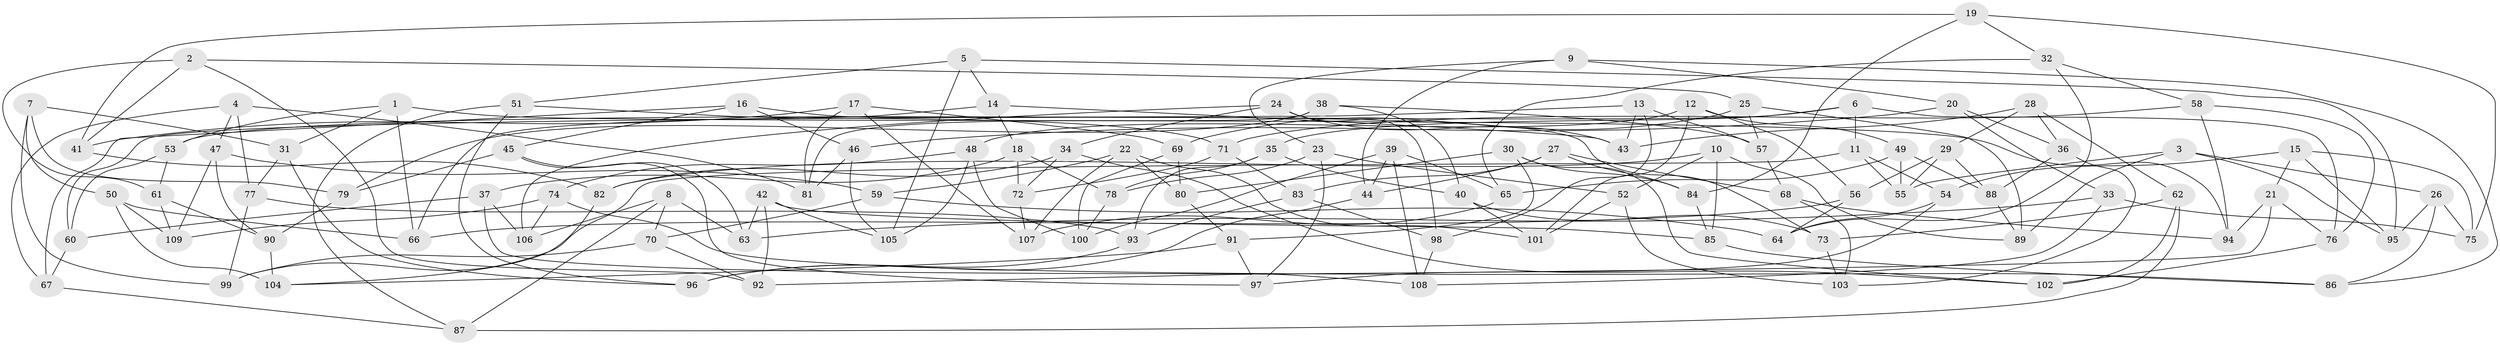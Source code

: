 // Generated by graph-tools (version 1.1) at 2025/59/03/09/25 04:59:16]
// undirected, 109 vertices, 218 edges
graph export_dot {
graph [start="1"]
  node [color=gray90,style=filled];
  1;
  2;
  3;
  4;
  5;
  6;
  7;
  8;
  9;
  10;
  11;
  12;
  13;
  14;
  15;
  16;
  17;
  18;
  19;
  20;
  21;
  22;
  23;
  24;
  25;
  26;
  27;
  28;
  29;
  30;
  31;
  32;
  33;
  34;
  35;
  36;
  37;
  38;
  39;
  40;
  41;
  42;
  43;
  44;
  45;
  46;
  47;
  48;
  49;
  50;
  51;
  52;
  53;
  54;
  55;
  56;
  57;
  58;
  59;
  60;
  61;
  62;
  63;
  64;
  65;
  66;
  67;
  68;
  69;
  70;
  71;
  72;
  73;
  74;
  75;
  76;
  77;
  78;
  79;
  80;
  81;
  82;
  83;
  84;
  85;
  86;
  87;
  88;
  89;
  90;
  91;
  92;
  93;
  94;
  95;
  96;
  97;
  98;
  99;
  100;
  101;
  102;
  103;
  104;
  105;
  106;
  107;
  108;
  109;
  1 -- 31;
  1 -- 66;
  1 -- 94;
  1 -- 53;
  2 -- 25;
  2 -- 61;
  2 -- 92;
  2 -- 41;
  3 -- 95;
  3 -- 55;
  3 -- 89;
  3 -- 26;
  4 -- 81;
  4 -- 67;
  4 -- 77;
  4 -- 47;
  5 -- 14;
  5 -- 51;
  5 -- 95;
  5 -- 105;
  6 -- 11;
  6 -- 35;
  6 -- 53;
  6 -- 76;
  7 -- 79;
  7 -- 31;
  7 -- 50;
  7 -- 99;
  8 -- 106;
  8 -- 70;
  8 -- 63;
  8 -- 87;
  9 -- 86;
  9 -- 44;
  9 -- 20;
  9 -- 23;
  10 -- 89;
  10 -- 82;
  10 -- 85;
  10 -- 52;
  11 -- 55;
  11 -- 54;
  11 -- 99;
  12 -- 48;
  12 -- 101;
  12 -- 56;
  12 -- 49;
  13 -- 60;
  13 -- 98;
  13 -- 57;
  13 -- 43;
  14 -- 43;
  14 -- 66;
  14 -- 18;
  15 -- 95;
  15 -- 75;
  15 -- 54;
  15 -- 21;
  16 -- 46;
  16 -- 73;
  16 -- 45;
  16 -- 67;
  17 -- 41;
  17 -- 69;
  17 -- 107;
  17 -- 81;
  18 -- 72;
  18 -- 37;
  18 -- 78;
  19 -- 41;
  19 -- 75;
  19 -- 84;
  19 -- 32;
  20 -- 36;
  20 -- 33;
  20 -- 46;
  21 -- 76;
  21 -- 94;
  21 -- 92;
  22 -- 80;
  22 -- 101;
  22 -- 59;
  22 -- 107;
  23 -- 52;
  23 -- 78;
  23 -- 97;
  24 -- 106;
  24 -- 43;
  24 -- 34;
  24 -- 98;
  25 -- 57;
  25 -- 89;
  25 -- 69;
  26 -- 95;
  26 -- 75;
  26 -- 86;
  27 -- 44;
  27 -- 83;
  27 -- 84;
  27 -- 68;
  28 -- 29;
  28 -- 43;
  28 -- 62;
  28 -- 36;
  29 -- 55;
  29 -- 56;
  29 -- 88;
  30 -- 84;
  30 -- 102;
  30 -- 80;
  30 -- 91;
  31 -- 77;
  31 -- 96;
  32 -- 58;
  32 -- 64;
  32 -- 65;
  33 -- 108;
  33 -- 75;
  33 -- 63;
  34 -- 82;
  34 -- 102;
  34 -- 72;
  35 -- 78;
  35 -- 40;
  35 -- 93;
  36 -- 88;
  36 -- 103;
  37 -- 106;
  37 -- 108;
  37 -- 60;
  38 -- 81;
  38 -- 79;
  38 -- 57;
  38 -- 40;
  39 -- 100;
  39 -- 65;
  39 -- 44;
  39 -- 108;
  40 -- 101;
  40 -- 73;
  41 -- 82;
  42 -- 63;
  42 -- 92;
  42 -- 105;
  42 -- 85;
  44 -- 96;
  45 -- 63;
  45 -- 97;
  45 -- 79;
  46 -- 81;
  46 -- 105;
  47 -- 90;
  47 -- 59;
  47 -- 109;
  48 -- 74;
  48 -- 100;
  48 -- 105;
  49 -- 65;
  49 -- 55;
  49 -- 88;
  50 -- 104;
  50 -- 109;
  50 -- 66;
  51 -- 87;
  51 -- 71;
  51 -- 96;
  52 -- 103;
  52 -- 101;
  53 -- 60;
  53 -- 61;
  54 -- 64;
  54 -- 97;
  56 -- 66;
  56 -- 64;
  57 -- 68;
  58 -- 71;
  58 -- 76;
  58 -- 94;
  59 -- 70;
  59 -- 64;
  60 -- 67;
  61 -- 109;
  61 -- 90;
  62 -- 87;
  62 -- 73;
  62 -- 102;
  65 -- 107;
  67 -- 87;
  68 -- 103;
  68 -- 94;
  69 -- 80;
  69 -- 100;
  70 -- 92;
  70 -- 99;
  71 -- 72;
  71 -- 83;
  72 -- 107;
  73 -- 103;
  74 -- 106;
  74 -- 86;
  74 -- 109;
  76 -- 102;
  77 -- 99;
  77 -- 93;
  78 -- 100;
  79 -- 90;
  80 -- 91;
  82 -- 104;
  83 -- 98;
  83 -- 93;
  84 -- 85;
  85 -- 86;
  88 -- 89;
  90 -- 104;
  91 -- 104;
  91 -- 97;
  93 -- 96;
  98 -- 108;
}
